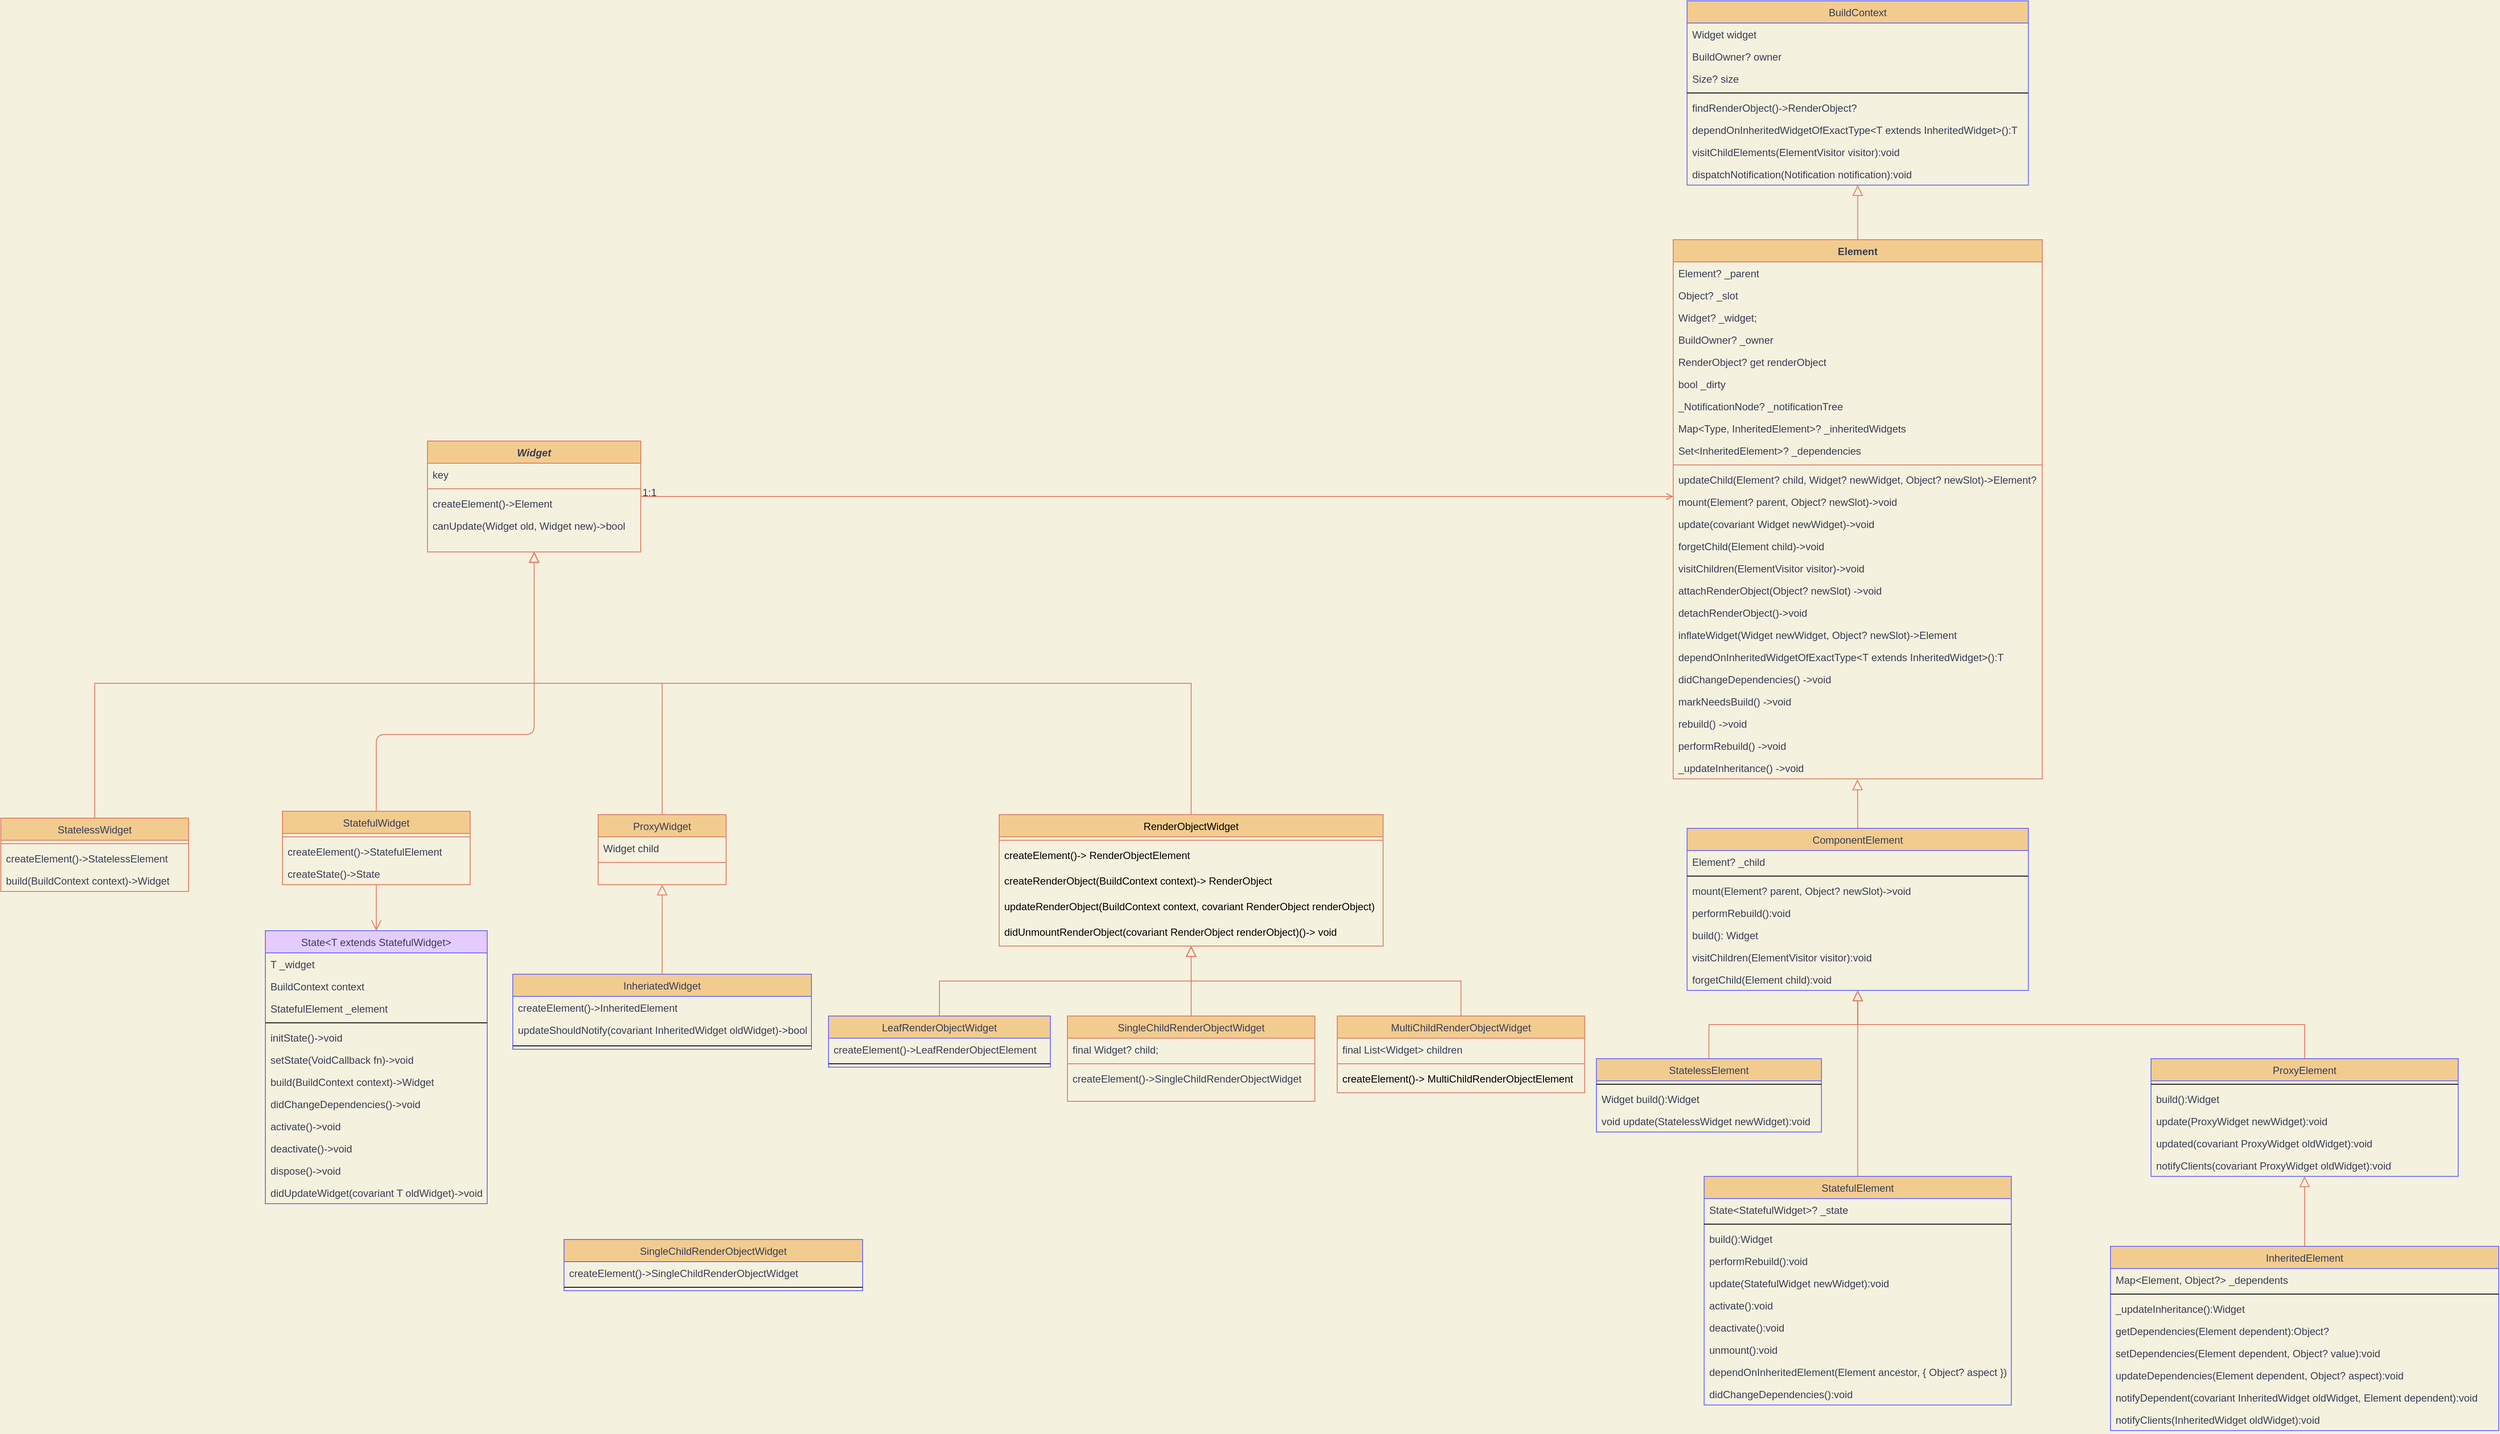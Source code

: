 <mxfile version="18.0.6" type="github">
  <diagram id="C5RBs43oDa-KdzZeNtuy" name="Page-1">
    <mxGraphModel dx="1907" dy="890" grid="1" gridSize="10" guides="1" tooltips="1" connect="1" arrows="1" fold="1" page="1" pageScale="1" pageWidth="1200" pageHeight="1600" background="#F4F1DE" math="0" shadow="0">
      <root>
        <mxCell id="WIyWlLk6GJQsqaUBKTNV-0" />
        <mxCell id="WIyWlLk6GJQsqaUBKTNV-1" parent="WIyWlLk6GJQsqaUBKTNV-0" />
        <mxCell id="zkfFHV4jXpPFQw0GAbJ--0" value="Widget" style="swimlane;fontStyle=3;align=center;verticalAlign=top;childLayout=stackLayout;horizontal=1;startSize=26;horizontalStack=0;resizeParent=1;resizeLast=0;collapsible=1;marginBottom=0;rounded=0;shadow=0;strokeWidth=1;fillColor=#F2CC8F;strokeColor=#E07A5F;fontColor=#393C56;" parent="WIyWlLk6GJQsqaUBKTNV-1" vertex="1">
          <mxGeometry x="570" y="626" width="250" height="130" as="geometry">
            <mxRectangle x="230" y="140" width="160" height="26" as="alternateBounds" />
          </mxGeometry>
        </mxCell>
        <mxCell id="zkfFHV4jXpPFQw0GAbJ--1" value="key&#xa;" style="text;align=left;verticalAlign=top;spacingLeft=4;spacingRight=4;overflow=hidden;rotatable=0;points=[[0,0.5],[1,0.5]];portConstraint=eastwest;fontColor=#393C56;" parent="zkfFHV4jXpPFQw0GAbJ--0" vertex="1">
          <mxGeometry y="26" width="250" height="26" as="geometry" />
        </mxCell>
        <mxCell id="zkfFHV4jXpPFQw0GAbJ--4" value="" style="line;html=1;strokeWidth=1;align=left;verticalAlign=middle;spacingTop=-1;spacingLeft=3;spacingRight=3;rotatable=0;labelPosition=right;points=[];portConstraint=eastwest;labelBackgroundColor=#F4F1DE;fillColor=#F2CC8F;strokeColor=#E07A5F;fontColor=#393C56;" parent="zkfFHV4jXpPFQw0GAbJ--0" vertex="1">
          <mxGeometry y="52" width="250" height="8" as="geometry" />
        </mxCell>
        <mxCell id="zkfFHV4jXpPFQw0GAbJ--5" value="createElement()-&gt;Element" style="text;align=left;verticalAlign=top;spacingLeft=4;spacingRight=4;overflow=hidden;rotatable=0;points=[[0,0.5],[1,0.5]];portConstraint=eastwest;fontColor=#393C56;" parent="zkfFHV4jXpPFQw0GAbJ--0" vertex="1">
          <mxGeometry y="60" width="250" height="26" as="geometry" />
        </mxCell>
        <mxCell id="2vArC36y4nQCJZDkTXhN-7" value="canUpdate(Widget old, Widget new)-&gt;bool" style="text;align=left;verticalAlign=top;spacingLeft=4;spacingRight=4;overflow=hidden;rotatable=0;points=[[0,0.5],[1,0.5]];portConstraint=eastwest;fontColor=#393C56;" parent="zkfFHV4jXpPFQw0GAbJ--0" vertex="1">
          <mxGeometry y="86" width="250" height="26" as="geometry" />
        </mxCell>
        <mxCell id="zkfFHV4jXpPFQw0GAbJ--6" value="ProxyWidget" style="swimlane;fontStyle=0;align=center;verticalAlign=top;childLayout=stackLayout;horizontal=1;startSize=26;horizontalStack=0;resizeParent=1;resizeLast=0;collapsible=1;marginBottom=0;rounded=0;shadow=0;strokeWidth=1;fillColor=#F2CC8F;strokeColor=#E07A5F;fontColor=#393C56;" parent="WIyWlLk6GJQsqaUBKTNV-1" vertex="1">
          <mxGeometry x="770" y="1064" width="150" height="82" as="geometry">
            <mxRectangle x="130" y="380" width="160" height="26" as="alternateBounds" />
          </mxGeometry>
        </mxCell>
        <mxCell id="zkfFHV4jXpPFQw0GAbJ--7" value="Widget child" style="text;align=left;verticalAlign=top;spacingLeft=4;spacingRight=4;overflow=hidden;rotatable=0;points=[[0,0.5],[1,0.5]];portConstraint=eastwest;fontColor=#393C56;" parent="zkfFHV4jXpPFQw0GAbJ--6" vertex="1">
          <mxGeometry y="26" width="150" height="26" as="geometry" />
        </mxCell>
        <mxCell id="zkfFHV4jXpPFQw0GAbJ--9" value="" style="line;html=1;strokeWidth=1;align=left;verticalAlign=middle;spacingTop=-1;spacingLeft=3;spacingRight=3;rotatable=0;labelPosition=right;points=[];portConstraint=eastwest;labelBackgroundColor=#F4F1DE;fillColor=#F2CC8F;strokeColor=#E07A5F;fontColor=#393C56;" parent="zkfFHV4jXpPFQw0GAbJ--6" vertex="1">
          <mxGeometry y="52" width="150" height="8" as="geometry" />
        </mxCell>
        <mxCell id="zkfFHV4jXpPFQw0GAbJ--12" value="" style="endArrow=block;endSize=10;endFill=0;shadow=0;strokeWidth=1;rounded=0;edgeStyle=elbowEdgeStyle;elbow=vertical;labelBackgroundColor=#F4F1DE;strokeColor=#E07A5F;fontColor=#393C56;entryX=0.5;entryY=1;entryDx=0;entryDy=0;exitX=0.5;exitY=0;exitDx=0;exitDy=0;" parent="WIyWlLk6GJQsqaUBKTNV-1" source="zkfFHV4jXpPFQw0GAbJ--6" target="zkfFHV4jXpPFQw0GAbJ--0" edge="1">
          <mxGeometry width="160" relative="1" as="geometry">
            <mxPoint x="640" y="713" as="sourcePoint" />
            <mxPoint x="720" y="770" as="targetPoint" />
            <Array as="points">
              <mxPoint x="850" y="910" />
              <mxPoint x="890" y="870" />
              <mxPoint x="890" y="860" />
              <mxPoint x="830" y="850" />
              <mxPoint x="920" y="840" />
              <mxPoint x="830" y="810" />
              <mxPoint x="730" y="790" />
            </Array>
          </mxGeometry>
        </mxCell>
        <mxCell id="zkfFHV4jXpPFQw0GAbJ--13" value="StatelessWidget" style="swimlane;fontStyle=0;align=center;verticalAlign=top;childLayout=stackLayout;horizontal=1;startSize=26;horizontalStack=0;resizeParent=1;resizeLast=0;collapsible=1;marginBottom=0;rounded=0;shadow=0;strokeWidth=1;fillColor=#F2CC8F;strokeColor=#E07A5F;fontColor=#393C56;" parent="WIyWlLk6GJQsqaUBKTNV-1" vertex="1">
          <mxGeometry x="70" y="1068" width="220" height="86" as="geometry">
            <mxRectangle x="340" y="380" width="170" height="26" as="alternateBounds" />
          </mxGeometry>
        </mxCell>
        <mxCell id="zkfFHV4jXpPFQw0GAbJ--15" value="" style="line;html=1;strokeWidth=1;align=left;verticalAlign=middle;spacingTop=-1;spacingLeft=3;spacingRight=3;rotatable=0;labelPosition=right;points=[];portConstraint=eastwest;labelBackgroundColor=#F4F1DE;fillColor=#F2CC8F;strokeColor=#E07A5F;fontColor=#393C56;" parent="zkfFHV4jXpPFQw0GAbJ--13" vertex="1">
          <mxGeometry y="26" width="220" height="8" as="geometry" />
        </mxCell>
        <mxCell id="zkfFHV4jXpPFQw0GAbJ--14" value="createElement()-&gt;StatelessElement" style="text;align=left;verticalAlign=top;spacingLeft=4;spacingRight=4;overflow=hidden;rotatable=0;points=[[0,0.5],[1,0.5]];portConstraint=eastwest;fontColor=#393C56;" parent="zkfFHV4jXpPFQw0GAbJ--13" vertex="1">
          <mxGeometry y="34" width="220" height="26" as="geometry" />
        </mxCell>
        <mxCell id="2vArC36y4nQCJZDkTXhN-8" value="build(BuildContext context)-&gt;Widget" style="text;align=left;verticalAlign=top;spacingLeft=4;spacingRight=4;overflow=hidden;rotatable=0;points=[[0,0.5],[1,0.5]];portConstraint=eastwest;fontColor=#393C56;" parent="zkfFHV4jXpPFQw0GAbJ--13" vertex="1">
          <mxGeometry y="60" width="220" height="26" as="geometry" />
        </mxCell>
        <mxCell id="zkfFHV4jXpPFQw0GAbJ--16" value="" style="endArrow=block;endSize=10;endFill=0;shadow=0;strokeWidth=1;rounded=0;edgeStyle=elbowEdgeStyle;elbow=vertical;labelBackgroundColor=#F4F1DE;strokeColor=#E07A5F;fontColor=#393C56;" parent="WIyWlLk6GJQsqaUBKTNV-1" source="zkfFHV4jXpPFQw0GAbJ--13" target="zkfFHV4jXpPFQw0GAbJ--0" edge="1">
          <mxGeometry width="160" relative="1" as="geometry">
            <mxPoint x="650" y="883" as="sourcePoint" />
            <mxPoint x="750" y="781" as="targetPoint" />
            <Array as="points">
              <mxPoint x="560" y="910" />
              <mxPoint x="530" y="870" />
            </Array>
          </mxGeometry>
        </mxCell>
        <mxCell id="2vArC36y4nQCJZDkTXhN-50" value="" style="edgeStyle=elbowEdgeStyle;rounded=1;sketch=0;orthogonalLoop=1;jettySize=auto;elbow=vertical;html=1;fontColor=#393C56;endArrow=block;endFill=0;endSize=10;strokeColor=#E07A5F;fillColor=#F2CC8F;" parent="WIyWlLk6GJQsqaUBKTNV-1" source="zkfFHV4jXpPFQw0GAbJ--17" target="2vArC36y4nQCJZDkTXhN-49" edge="1">
          <mxGeometry relative="1" as="geometry" />
        </mxCell>
        <mxCell id="zkfFHV4jXpPFQw0GAbJ--17" value="Element" style="swimlane;fontStyle=1;align=center;verticalAlign=top;childLayout=stackLayout;horizontal=1;startSize=26;horizontalStack=0;resizeParent=1;resizeLast=0;collapsible=1;marginBottom=0;rounded=0;shadow=0;strokeWidth=1;fillColor=#F2CC8F;strokeColor=#E07A5F;fontColor=#393C56;" parent="WIyWlLk6GJQsqaUBKTNV-1" vertex="1">
          <mxGeometry x="2030" y="390" width="432.5" height="632" as="geometry">
            <mxRectangle x="550" y="140" width="160" height="26" as="alternateBounds" />
          </mxGeometry>
        </mxCell>
        <mxCell id="zkfFHV4jXpPFQw0GAbJ--18" value="Element? _parent" style="text;align=left;verticalAlign=top;spacingLeft=4;spacingRight=4;overflow=hidden;rotatable=0;points=[[0,0.5],[1,0.5]];portConstraint=eastwest;fontColor=#393C56;" parent="zkfFHV4jXpPFQw0GAbJ--17" vertex="1">
          <mxGeometry y="26" width="432.5" height="26" as="geometry" />
        </mxCell>
        <mxCell id="zkfFHV4jXpPFQw0GAbJ--19" value="Object? _slot" style="text;align=left;verticalAlign=top;spacingLeft=4;spacingRight=4;overflow=hidden;rotatable=0;points=[[0,0.5],[1,0.5]];portConstraint=eastwest;rounded=0;shadow=0;html=0;fontColor=#393C56;" parent="zkfFHV4jXpPFQw0GAbJ--17" vertex="1">
          <mxGeometry y="52" width="432.5" height="26" as="geometry" />
        </mxCell>
        <mxCell id="zkfFHV4jXpPFQw0GAbJ--20" value="Widget? _widget;" style="text;align=left;verticalAlign=top;spacingLeft=4;spacingRight=4;overflow=hidden;rotatable=0;points=[[0,0.5],[1,0.5]];portConstraint=eastwest;rounded=0;shadow=0;html=0;fontColor=#393C56;" parent="zkfFHV4jXpPFQw0GAbJ--17" vertex="1">
          <mxGeometry y="78" width="432.5" height="26" as="geometry" />
        </mxCell>
        <mxCell id="zkfFHV4jXpPFQw0GAbJ--21" value="BuildOwner? _owner" style="text;align=left;verticalAlign=top;spacingLeft=4;spacingRight=4;overflow=hidden;rotatable=0;points=[[0,0.5],[1,0.5]];portConstraint=eastwest;rounded=0;shadow=0;html=0;fontColor=#393C56;" parent="zkfFHV4jXpPFQw0GAbJ--17" vertex="1">
          <mxGeometry y="104" width="432.5" height="26" as="geometry" />
        </mxCell>
        <mxCell id="zkfFHV4jXpPFQw0GAbJ--22" value="RenderObject? get renderObject" style="text;align=left;verticalAlign=top;spacingLeft=4;spacingRight=4;overflow=hidden;rotatable=0;points=[[0,0.5],[1,0.5]];portConstraint=eastwest;rounded=0;shadow=0;html=0;fontColor=#393C56;" parent="zkfFHV4jXpPFQw0GAbJ--17" vertex="1">
          <mxGeometry y="130" width="432.5" height="26" as="geometry" />
        </mxCell>
        <mxCell id="2vArC36y4nQCJZDkTXhN-58" value="bool _dirty" style="text;align=left;verticalAlign=top;spacingLeft=4;spacingRight=4;overflow=hidden;rotatable=0;points=[[0,0.5],[1,0.5]];portConstraint=eastwest;rounded=0;shadow=0;html=0;fontColor=#393C56;" parent="zkfFHV4jXpPFQw0GAbJ--17" vertex="1">
          <mxGeometry y="156" width="432.5" height="26" as="geometry" />
        </mxCell>
        <mxCell id="sfoAU9Fnq7GBG0tJPyEW-92" value="_NotificationNode? _notificationTree" style="text;align=left;verticalAlign=top;spacingLeft=4;spacingRight=4;overflow=hidden;rotatable=0;points=[[0,0.5],[1,0.5]];portConstraint=eastwest;rounded=0;shadow=0;html=0;fontColor=#393C56;" vertex="1" parent="zkfFHV4jXpPFQw0GAbJ--17">
          <mxGeometry y="182" width="432.5" height="26" as="geometry" />
        </mxCell>
        <mxCell id="sfoAU9Fnq7GBG0tJPyEW-93" value="Map&lt;Type, InheritedElement&gt;? _inheritedWidgets" style="text;align=left;verticalAlign=top;spacingLeft=4;spacingRight=4;overflow=hidden;rotatable=0;points=[[0,0.5],[1,0.5]];portConstraint=eastwest;rounded=0;shadow=0;html=0;fontColor=#393C56;" vertex="1" parent="zkfFHV4jXpPFQw0GAbJ--17">
          <mxGeometry y="208" width="432.5" height="26" as="geometry" />
        </mxCell>
        <mxCell id="sfoAU9Fnq7GBG0tJPyEW-94" value="Set&lt;InheritedElement&gt;? _dependencies" style="text;align=left;verticalAlign=top;spacingLeft=4;spacingRight=4;overflow=hidden;rotatable=0;points=[[0,0.5],[1,0.5]];portConstraint=eastwest;rounded=0;shadow=0;html=0;fontColor=#393C56;" vertex="1" parent="zkfFHV4jXpPFQw0GAbJ--17">
          <mxGeometry y="234" width="432.5" height="26" as="geometry" />
        </mxCell>
        <mxCell id="zkfFHV4jXpPFQw0GAbJ--23" value="" style="line;html=1;strokeWidth=1;align=left;verticalAlign=middle;spacingTop=-1;spacingLeft=3;spacingRight=3;rotatable=0;labelPosition=right;points=[];portConstraint=eastwest;labelBackgroundColor=#F4F1DE;fillColor=#F2CC8F;strokeColor=#E07A5F;fontColor=#393C56;" parent="zkfFHV4jXpPFQw0GAbJ--17" vertex="1">
          <mxGeometry y="260" width="432.5" height="8" as="geometry" />
        </mxCell>
        <mxCell id="zkfFHV4jXpPFQw0GAbJ--24" value="updateChild(Element? child, Widget? newWidget, Object? newSlot)-&gt;Element?" style="text;align=left;verticalAlign=top;spacingLeft=4;spacingRight=4;overflow=hidden;rotatable=0;points=[[0,0.5],[1,0.5]];portConstraint=eastwest;fontColor=#393C56;" parent="zkfFHV4jXpPFQw0GAbJ--17" vertex="1">
          <mxGeometry y="268" width="432.5" height="26" as="geometry" />
        </mxCell>
        <mxCell id="zkfFHV4jXpPFQw0GAbJ--25" value="mount(Element? parent, Object? newSlot)-&gt;void" style="text;align=left;verticalAlign=top;spacingLeft=4;spacingRight=4;overflow=hidden;rotatable=0;points=[[0,0.5],[1,0.5]];portConstraint=eastwest;fontColor=#393C56;" parent="zkfFHV4jXpPFQw0GAbJ--17" vertex="1">
          <mxGeometry y="294" width="432.5" height="26" as="geometry" />
        </mxCell>
        <mxCell id="2vArC36y4nQCJZDkTXhN-52" value="update(covariant Widget newWidget)-&gt;void" style="text;align=left;verticalAlign=top;spacingLeft=4;spacingRight=4;overflow=hidden;rotatable=0;points=[[0,0.5],[1,0.5]];portConstraint=eastwest;fontColor=#393C56;" parent="zkfFHV4jXpPFQw0GAbJ--17" vertex="1">
          <mxGeometry y="320" width="432.5" height="26" as="geometry" />
        </mxCell>
        <mxCell id="sfoAU9Fnq7GBG0tJPyEW-46" value="forgetChild(Element child)-&gt;void" style="text;strokeColor=none;fillColor=none;align=left;verticalAlign=top;spacingLeft=4;spacingRight=4;overflow=hidden;rotatable=0;points=[[0,0.5],[1,0.5]];portConstraint=eastwest;rounded=0;sketch=0;fontColor=#393C56;" vertex="1" parent="zkfFHV4jXpPFQw0GAbJ--17">
          <mxGeometry y="346" width="432.5" height="26" as="geometry" />
        </mxCell>
        <mxCell id="2vArC36y4nQCJZDkTXhN-53" value="visitChildren(ElementVisitor visitor)-&gt;void" style="text;align=left;verticalAlign=top;spacingLeft=4;spacingRight=4;overflow=hidden;rotatable=0;points=[[0,0.5],[1,0.5]];portConstraint=eastwest;fontColor=#393C56;" parent="zkfFHV4jXpPFQw0GAbJ--17" vertex="1">
          <mxGeometry y="372" width="432.5" height="26" as="geometry" />
        </mxCell>
        <mxCell id="2vArC36y4nQCJZDkTXhN-54" value="attachRenderObject(Object? newSlot) -&gt;void" style="text;align=left;verticalAlign=top;spacingLeft=4;spacingRight=4;overflow=hidden;rotatable=0;points=[[0,0.5],[1,0.5]];portConstraint=eastwest;fontColor=#393C56;" parent="zkfFHV4jXpPFQw0GAbJ--17" vertex="1">
          <mxGeometry y="398" width="432.5" height="26" as="geometry" />
        </mxCell>
        <mxCell id="2vArC36y4nQCJZDkTXhN-55" value="detachRenderObject()-&gt;void" style="text;align=left;verticalAlign=top;spacingLeft=4;spacingRight=4;overflow=hidden;rotatable=0;points=[[0,0.5],[1,0.5]];portConstraint=eastwest;fontColor=#393C56;" parent="zkfFHV4jXpPFQw0GAbJ--17" vertex="1">
          <mxGeometry y="424" width="432.5" height="26" as="geometry" />
        </mxCell>
        <mxCell id="2vArC36y4nQCJZDkTXhN-56" value="inflateWidget(Widget newWidget, Object? newSlot)-&gt;Element" style="text;align=left;verticalAlign=top;spacingLeft=4;spacingRight=4;overflow=hidden;rotatable=0;points=[[0,0.5],[1,0.5]];portConstraint=eastwest;fontColor=#393C56;" parent="zkfFHV4jXpPFQw0GAbJ--17" vertex="1">
          <mxGeometry y="450" width="432.5" height="26" as="geometry" />
        </mxCell>
        <mxCell id="2vArC36y4nQCJZDkTXhN-57" value="dependOnInheritedWidgetOfExactType&lt;T extends InheritedWidget&gt;():T" style="text;strokeColor=none;fillColor=none;align=left;verticalAlign=top;spacingLeft=4;spacingRight=4;overflow=hidden;rotatable=0;points=[[0,0.5],[1,0.5]];portConstraint=eastwest;rounded=0;sketch=0;fontColor=#393C56;" parent="zkfFHV4jXpPFQw0GAbJ--17" vertex="1">
          <mxGeometry y="476" width="432.5" height="26" as="geometry" />
        </mxCell>
        <mxCell id="2vArC36y4nQCJZDkTXhN-59" value="didChangeDependencies() -&gt;void" style="text;strokeColor=none;fillColor=none;align=left;verticalAlign=top;spacingLeft=4;spacingRight=4;overflow=hidden;rotatable=0;points=[[0,0.5],[1,0.5]];portConstraint=eastwest;rounded=0;sketch=0;fontColor=#393C56;" parent="zkfFHV4jXpPFQw0GAbJ--17" vertex="1">
          <mxGeometry y="502" width="432.5" height="26" as="geometry" />
        </mxCell>
        <mxCell id="sfoAU9Fnq7GBG0tJPyEW-0" value="markNeedsBuild() -&gt;void" style="text;strokeColor=none;fillColor=none;align=left;verticalAlign=top;spacingLeft=4;spacingRight=4;overflow=hidden;rotatable=0;points=[[0,0.5],[1,0.5]];portConstraint=eastwest;rounded=0;sketch=0;fontColor=#393C56;" vertex="1" parent="zkfFHV4jXpPFQw0GAbJ--17">
          <mxGeometry y="528" width="432.5" height="26" as="geometry" />
        </mxCell>
        <mxCell id="sfoAU9Fnq7GBG0tJPyEW-1" value="rebuild() -&gt;void" style="text;strokeColor=none;fillColor=none;align=left;verticalAlign=top;spacingLeft=4;spacingRight=4;overflow=hidden;rotatable=0;points=[[0,0.5],[1,0.5]];portConstraint=eastwest;rounded=0;sketch=0;fontColor=#393C56;" vertex="1" parent="zkfFHV4jXpPFQw0GAbJ--17">
          <mxGeometry y="554" width="432.5" height="26" as="geometry" />
        </mxCell>
        <mxCell id="sfoAU9Fnq7GBG0tJPyEW-2" value="performRebuild() -&gt;void" style="text;strokeColor=none;fillColor=none;align=left;verticalAlign=top;spacingLeft=4;spacingRight=4;overflow=hidden;rotatable=0;points=[[0,0.5],[1,0.5]];portConstraint=eastwest;rounded=0;sketch=0;fontColor=#393C56;" vertex="1" parent="zkfFHV4jXpPFQw0GAbJ--17">
          <mxGeometry y="580" width="432.5" height="26" as="geometry" />
        </mxCell>
        <mxCell id="sfoAU9Fnq7GBG0tJPyEW-95" value="_updateInheritance() -&gt;void" style="text;strokeColor=none;fillColor=none;align=left;verticalAlign=top;spacingLeft=4;spacingRight=4;overflow=hidden;rotatable=0;points=[[0,0.5],[1,0.5]];portConstraint=eastwest;rounded=0;sketch=0;fontColor=#393C56;" vertex="1" parent="zkfFHV4jXpPFQw0GAbJ--17">
          <mxGeometry y="606" width="432.5" height="26" as="geometry" />
        </mxCell>
        <mxCell id="zkfFHV4jXpPFQw0GAbJ--26" value="" style="endArrow=open;shadow=0;strokeWidth=1;rounded=0;endFill=1;edgeStyle=elbowEdgeStyle;elbow=vertical;labelBackgroundColor=#F4F1DE;strokeColor=#E07A5F;fontColor=#393C56;" parent="WIyWlLk6GJQsqaUBKTNV-1" source="zkfFHV4jXpPFQw0GAbJ--0" target="zkfFHV4jXpPFQw0GAbJ--17" edge="1">
          <mxGeometry x="0.5" y="41" relative="1" as="geometry">
            <mxPoint x="820" y="702" as="sourcePoint" />
            <mxPoint x="980" y="702" as="targetPoint" />
            <mxPoint x="-40" y="32" as="offset" />
          </mxGeometry>
        </mxCell>
        <mxCell id="zkfFHV4jXpPFQw0GAbJ--27" value="1:1" style="resizable=0;align=left;verticalAlign=bottom;labelBackgroundColor=none;fontSize=12;fillColor=#F2CC8F;strokeColor=#E07A5F;fontColor=#393C56;" parent="zkfFHV4jXpPFQw0GAbJ--26" connectable="0" vertex="1">
          <mxGeometry x="-1" relative="1" as="geometry">
            <mxPoint y="4" as="offset" />
          </mxGeometry>
        </mxCell>
        <mxCell id="2vArC36y4nQCJZDkTXhN-17" value="" style="edgeStyle=elbowEdgeStyle;rounded=1;sketch=0;orthogonalLoop=1;jettySize=auto;html=1;fontColor=#393C56;strokeColor=#E07A5F;fillColor=#F2CC8F;entryX=0.5;entryY=1;entryDx=0;entryDy=0;endArrow=block;endFill=0;endSize=10;exitX=0.5;exitY=0;exitDx=0;exitDy=0;elbow=vertical;" parent="WIyWlLk6GJQsqaUBKTNV-1" source="2vArC36y4nQCJZDkTXhN-9" target="zkfFHV4jXpPFQw0GAbJ--0" edge="1">
          <mxGeometry relative="1" as="geometry">
            <mxPoint x="630" y="977" as="targetPoint" />
            <Array as="points">
              <mxPoint x="695" y="970" />
              <mxPoint x="640" y="860" />
            </Array>
          </mxGeometry>
        </mxCell>
        <mxCell id="sfoAU9Fnq7GBG0tJPyEW-23" value="" style="edgeStyle=elbowEdgeStyle;rounded=0;orthogonalLoop=1;jettySize=auto;elbow=vertical;html=1;endArrow=open;endFill=0;endSize=10;strokeColor=#E07A5F;strokeWidth=1;entryX=0.5;entryY=0;entryDx=0;entryDy=0;" edge="1" parent="WIyWlLk6GJQsqaUBKTNV-1" source="2vArC36y4nQCJZDkTXhN-9" target="2vArC36y4nQCJZDkTXhN-19">
          <mxGeometry relative="1" as="geometry">
            <mxPoint x="460" y="1560" as="targetPoint" />
          </mxGeometry>
        </mxCell>
        <mxCell id="2vArC36y4nQCJZDkTXhN-9" value="StatefulWidget" style="swimlane;fontStyle=0;align=center;verticalAlign=top;childLayout=stackLayout;horizontal=1;startSize=26;horizontalStack=0;resizeParent=1;resizeLast=0;collapsible=1;marginBottom=0;rounded=0;shadow=0;strokeWidth=1;fillColor=#F2CC8F;strokeColor=#E07A5F;fontColor=#393C56;" parent="WIyWlLk6GJQsqaUBKTNV-1" vertex="1">
          <mxGeometry x="400" y="1060" width="220" height="86" as="geometry">
            <mxRectangle x="340" y="380" width="170" height="26" as="alternateBounds" />
          </mxGeometry>
        </mxCell>
        <mxCell id="2vArC36y4nQCJZDkTXhN-10" value="" style="line;html=1;strokeWidth=1;align=left;verticalAlign=middle;spacingTop=-1;spacingLeft=3;spacingRight=3;rotatable=0;labelPosition=right;points=[];portConstraint=eastwest;labelBackgroundColor=#F4F1DE;fillColor=#F2CC8F;strokeColor=#E07A5F;fontColor=#393C56;" parent="2vArC36y4nQCJZDkTXhN-9" vertex="1">
          <mxGeometry y="26" width="220" height="8" as="geometry" />
        </mxCell>
        <mxCell id="2vArC36y4nQCJZDkTXhN-11" value="createElement()-&gt;StatefulElement" style="text;align=left;verticalAlign=top;spacingLeft=4;spacingRight=4;overflow=hidden;rotatable=0;points=[[0,0.5],[1,0.5]];portConstraint=eastwest;fontColor=#393C56;" parent="2vArC36y4nQCJZDkTXhN-9" vertex="1">
          <mxGeometry y="34" width="220" height="26" as="geometry" />
        </mxCell>
        <mxCell id="2vArC36y4nQCJZDkTXhN-12" value="createState()-&gt;State" style="text;align=left;verticalAlign=top;spacingLeft=4;spacingRight=4;overflow=hidden;rotatable=0;points=[[0,0.5],[1,0.5]];portConstraint=eastwest;fontColor=#393C56;" parent="2vArC36y4nQCJZDkTXhN-9" vertex="1">
          <mxGeometry y="60" width="220" height="26" as="geometry" />
        </mxCell>
        <mxCell id="2vArC36y4nQCJZDkTXhN-18" style="edgeStyle=elbowEdgeStyle;rounded=1;sketch=0;orthogonalLoop=1;jettySize=auto;elbow=vertical;html=1;exitX=0.5;exitY=0;exitDx=0;exitDy=0;fontColor=#393C56;endArrow=block;endFill=0;endSize=10;strokeColor=#E07A5F;fillColor=#F2CC8F;" parent="WIyWlLk6GJQsqaUBKTNV-1" source="2vArC36y4nQCJZDkTXhN-9" target="2vArC36y4nQCJZDkTXhN-9" edge="1">
          <mxGeometry relative="1" as="geometry" />
        </mxCell>
        <mxCell id="2vArC36y4nQCJZDkTXhN-19" value="State&lt;T extends StatefulWidget&gt;" style="swimlane;fontStyle=0;align=center;verticalAlign=top;childLayout=stackLayout;horizontal=1;startSize=26;horizontalStack=0;resizeParent=1;resizeParentMax=0;resizeLast=0;collapsible=1;marginBottom=0;rounded=0;sketch=0;fontColor=#393C56;strokeColor=#6666FF;fillColor=#E5CCFF;" parent="WIyWlLk6GJQsqaUBKTNV-1" vertex="1">
          <mxGeometry x="380" y="1200" width="260" height="320" as="geometry" />
        </mxCell>
        <mxCell id="2vArC36y4nQCJZDkTXhN-20" value="T _widget&#xa;" style="text;strokeColor=none;fillColor=none;align=left;verticalAlign=top;spacingLeft=4;spacingRight=4;overflow=hidden;rotatable=0;points=[[0,0.5],[1,0.5]];portConstraint=eastwest;rounded=0;sketch=0;fontColor=#393C56;" parent="2vArC36y4nQCJZDkTXhN-19" vertex="1">
          <mxGeometry y="26" width="260" height="26" as="geometry" />
        </mxCell>
        <mxCell id="2vArC36y4nQCJZDkTXhN-23" value="BuildContext context" style="text;strokeColor=none;fillColor=none;align=left;verticalAlign=top;spacingLeft=4;spacingRight=4;overflow=hidden;rotatable=0;points=[[0,0.5],[1,0.5]];portConstraint=eastwest;rounded=0;sketch=0;fontColor=#393C56;" parent="2vArC36y4nQCJZDkTXhN-19" vertex="1">
          <mxGeometry y="52" width="260" height="26" as="geometry" />
        </mxCell>
        <mxCell id="2vArC36y4nQCJZDkTXhN-24" value="StatefulElement _element" style="text;strokeColor=none;fillColor=none;align=left;verticalAlign=top;spacingLeft=4;spacingRight=4;overflow=hidden;rotatable=0;points=[[0,0.5],[1,0.5]];portConstraint=eastwest;rounded=0;sketch=0;fontColor=#393C56;" parent="2vArC36y4nQCJZDkTXhN-19" vertex="1">
          <mxGeometry y="78" width="260" height="26" as="geometry" />
        </mxCell>
        <mxCell id="2vArC36y4nQCJZDkTXhN-21" value="" style="line;strokeWidth=1;fillColor=none;align=left;verticalAlign=middle;spacingTop=-1;spacingLeft=3;spacingRight=3;rotatable=0;labelPosition=right;points=[];portConstraint=eastwest;rounded=0;sketch=0;fontColor=#393C56;" parent="2vArC36y4nQCJZDkTXhN-19" vertex="1">
          <mxGeometry y="104" width="260" height="8" as="geometry" />
        </mxCell>
        <mxCell id="2vArC36y4nQCJZDkTXhN-25" value="initState()-&gt;void" style="text;strokeColor=none;fillColor=none;align=left;verticalAlign=top;spacingLeft=4;spacingRight=4;overflow=hidden;rotatable=0;points=[[0,0.5],[1,0.5]];portConstraint=eastwest;rounded=0;sketch=0;fontColor=#393C56;" parent="2vArC36y4nQCJZDkTXhN-19" vertex="1">
          <mxGeometry y="112" width="260" height="26" as="geometry" />
        </mxCell>
        <mxCell id="2vArC36y4nQCJZDkTXhN-26" value="setState(VoidCallback fn)-&gt;void" style="text;strokeColor=none;fillColor=none;align=left;verticalAlign=top;spacingLeft=4;spacingRight=4;overflow=hidden;rotatable=0;points=[[0,0.5],[1,0.5]];portConstraint=eastwest;rounded=0;sketch=0;fontColor=#393C56;" parent="2vArC36y4nQCJZDkTXhN-19" vertex="1">
          <mxGeometry y="138" width="260" height="26" as="geometry" />
        </mxCell>
        <mxCell id="2vArC36y4nQCJZDkTXhN-27" value="build(BuildContext context)-&gt;Widget" style="text;strokeColor=none;fillColor=none;align=left;verticalAlign=top;spacingLeft=4;spacingRight=4;overflow=hidden;rotatable=0;points=[[0,0.5],[1,0.5]];portConstraint=eastwest;rounded=0;sketch=0;fontColor=#393C56;" parent="2vArC36y4nQCJZDkTXhN-19" vertex="1">
          <mxGeometry y="164" width="260" height="26" as="geometry" />
        </mxCell>
        <mxCell id="2vArC36y4nQCJZDkTXhN-30" value="didChangeDependencies()-&gt;void" style="text;strokeColor=none;fillColor=none;align=left;verticalAlign=top;spacingLeft=4;spacingRight=4;overflow=hidden;rotatable=0;points=[[0,0.5],[1,0.5]];portConstraint=eastwest;rounded=0;sketch=0;fontColor=#393C56;" parent="2vArC36y4nQCJZDkTXhN-19" vertex="1">
          <mxGeometry y="190" width="260" height="26" as="geometry" />
        </mxCell>
        <mxCell id="2vArC36y4nQCJZDkTXhN-31" value="activate()-&gt;void" style="text;strokeColor=none;fillColor=none;align=left;verticalAlign=top;spacingLeft=4;spacingRight=4;overflow=hidden;rotatable=0;points=[[0,0.5],[1,0.5]];portConstraint=eastwest;rounded=0;sketch=0;fontColor=#393C56;" parent="2vArC36y4nQCJZDkTXhN-19" vertex="1">
          <mxGeometry y="216" width="260" height="26" as="geometry" />
        </mxCell>
        <mxCell id="2vArC36y4nQCJZDkTXhN-32" value="deactivate()-&gt;void" style="text;strokeColor=none;fillColor=none;align=left;verticalAlign=top;spacingLeft=4;spacingRight=4;overflow=hidden;rotatable=0;points=[[0,0.5],[1,0.5]];portConstraint=eastwest;rounded=0;sketch=0;fontColor=#393C56;" parent="2vArC36y4nQCJZDkTXhN-19" vertex="1">
          <mxGeometry y="242" width="260" height="26" as="geometry" />
        </mxCell>
        <mxCell id="2vArC36y4nQCJZDkTXhN-33" value="dispose()-&gt;void" style="text;strokeColor=none;fillColor=none;align=left;verticalAlign=top;spacingLeft=4;spacingRight=4;overflow=hidden;rotatable=0;points=[[0,0.5],[1,0.5]];portConstraint=eastwest;rounded=0;sketch=0;fontColor=#393C56;" parent="2vArC36y4nQCJZDkTXhN-19" vertex="1">
          <mxGeometry y="268" width="260" height="26" as="geometry" />
        </mxCell>
        <mxCell id="2vArC36y4nQCJZDkTXhN-22" value="didUpdateWidget(covariant T oldWidget)-&gt;void" style="text;strokeColor=none;fillColor=none;align=left;verticalAlign=top;spacingLeft=4;spacingRight=4;overflow=hidden;rotatable=0;points=[[0,0.5],[1,0.5]];portConstraint=eastwest;rounded=0;sketch=0;fontColor=#393C56;" parent="2vArC36y4nQCJZDkTXhN-19" vertex="1">
          <mxGeometry y="294" width="260" height="26" as="geometry" />
        </mxCell>
        <mxCell id="2vArC36y4nQCJZDkTXhN-38" value="" style="rounded=1;sketch=0;orthogonalLoop=1;jettySize=auto;html=1;fontColor=#393C56;endArrow=block;endFill=0;endSize=10;strokeColor=#E07A5F;fillColor=#F2CC8F;exitX=0.5;exitY=0;exitDx=0;exitDy=0;entryX=0.5;entryY=1;entryDx=0;entryDy=0;edgeStyle=elbowEdgeStyle;elbow=vertical;" parent="WIyWlLk6GJQsqaUBKTNV-1" source="2vArC36y4nQCJZDkTXhN-34" target="zkfFHV4jXpPFQw0GAbJ--6" edge="1">
          <mxGeometry relative="1" as="geometry">
            <mxPoint x="1160" y="1152" as="targetPoint" />
          </mxGeometry>
        </mxCell>
        <mxCell id="2vArC36y4nQCJZDkTXhN-34" value="InheriatedWidget" style="swimlane;fontStyle=0;align=center;verticalAlign=top;childLayout=stackLayout;horizontal=1;startSize=26;horizontalStack=0;resizeParent=1;resizeParentMax=0;resizeLast=0;collapsible=1;marginBottom=0;rounded=0;sketch=0;fontColor=#393C56;strokeColor=#6666FF;fillColor=#F2CC8F;" parent="WIyWlLk6GJQsqaUBKTNV-1" vertex="1">
          <mxGeometry x="670" y="1251" width="350" height="88" as="geometry" />
        </mxCell>
        <mxCell id="2vArC36y4nQCJZDkTXhN-35" value="createElement()-&gt;InheritedElement" style="text;strokeColor=none;fillColor=none;align=left;verticalAlign=top;spacingLeft=4;spacingRight=4;overflow=hidden;rotatable=0;points=[[0,0.5],[1,0.5]];portConstraint=eastwest;rounded=0;sketch=0;fontColor=#393C56;" parent="2vArC36y4nQCJZDkTXhN-34" vertex="1">
          <mxGeometry y="26" width="350" height="26" as="geometry" />
        </mxCell>
        <mxCell id="2vArC36y4nQCJZDkTXhN-37" value="updateShouldNotify(covariant InheritedWidget oldWidget)-&gt;bool" style="text;strokeColor=none;fillColor=none;align=left;verticalAlign=top;spacingLeft=4;spacingRight=4;overflow=hidden;rotatable=0;points=[[0,0.5],[1,0.5]];portConstraint=eastwest;rounded=0;sketch=0;fontColor=#393C56;" parent="2vArC36y4nQCJZDkTXhN-34" vertex="1">
          <mxGeometry y="52" width="350" height="28" as="geometry" />
        </mxCell>
        <mxCell id="2vArC36y4nQCJZDkTXhN-36" value="" style="line;strokeWidth=1;fillColor=none;align=left;verticalAlign=middle;spacingTop=-1;spacingLeft=3;spacingRight=3;rotatable=0;labelPosition=right;points=[];portConstraint=eastwest;rounded=0;sketch=0;fontColor=#393C56;" parent="2vArC36y4nQCJZDkTXhN-34" vertex="1">
          <mxGeometry y="80" width="350" height="8" as="geometry" />
        </mxCell>
        <mxCell id="2vArC36y4nQCJZDkTXhN-41" value="BuildContext" style="swimlane;fontStyle=0;align=center;verticalAlign=top;childLayout=stackLayout;horizontal=1;startSize=26;horizontalStack=0;resizeParent=1;resizeParentMax=0;resizeLast=0;collapsible=1;marginBottom=0;rounded=0;sketch=0;fontColor=#393C56;strokeColor=#6666FF;fillColor=#F2CC8F;" parent="WIyWlLk6GJQsqaUBKTNV-1" vertex="1">
          <mxGeometry x="2046.25" y="110" width="400" height="216" as="geometry" />
        </mxCell>
        <mxCell id="2vArC36y4nQCJZDkTXhN-42" value="Widget widget&#xa;" style="text;strokeColor=none;fillColor=none;align=left;verticalAlign=top;spacingLeft=4;spacingRight=4;overflow=hidden;rotatable=0;points=[[0,0.5],[1,0.5]];portConstraint=eastwest;rounded=0;sketch=0;fontColor=#393C56;" parent="2vArC36y4nQCJZDkTXhN-41" vertex="1">
          <mxGeometry y="26" width="400" height="26" as="geometry" />
        </mxCell>
        <mxCell id="2vArC36y4nQCJZDkTXhN-45" value="BuildOwner? owner" style="text;strokeColor=none;fillColor=none;align=left;verticalAlign=middle;spacingLeft=4;spacingRight=4;overflow=hidden;rotatable=0;points=[[0,0.5],[1,0.5]];portConstraint=eastwest;rounded=0;sketch=0;fontColor=#393C56;" parent="2vArC36y4nQCJZDkTXhN-41" vertex="1">
          <mxGeometry y="52" width="400" height="26" as="geometry" />
        </mxCell>
        <mxCell id="2vArC36y4nQCJZDkTXhN-46" value="Size? size" style="text;strokeColor=none;fillColor=none;align=left;verticalAlign=middle;spacingLeft=4;spacingRight=4;overflow=hidden;rotatable=0;points=[[0,0.5],[1,0.5]];portConstraint=eastwest;rounded=0;sketch=0;fontColor=#393C56;" parent="2vArC36y4nQCJZDkTXhN-41" vertex="1">
          <mxGeometry y="78" width="400" height="26" as="geometry" />
        </mxCell>
        <mxCell id="2vArC36y4nQCJZDkTXhN-43" value="" style="line;strokeWidth=1;fillColor=none;align=left;verticalAlign=middle;spacingTop=-1;spacingLeft=3;spacingRight=3;rotatable=0;labelPosition=right;points=[];portConstraint=eastwest;rounded=0;sketch=0;fontColor=#393C56;" parent="2vArC36y4nQCJZDkTXhN-41" vertex="1">
          <mxGeometry y="104" width="400" height="8" as="geometry" />
        </mxCell>
        <mxCell id="2vArC36y4nQCJZDkTXhN-44" value="findRenderObject()-&gt;RenderObject?" style="text;strokeColor=none;fillColor=none;align=left;verticalAlign=top;spacingLeft=4;spacingRight=4;overflow=hidden;rotatable=0;points=[[0,0.5],[1,0.5]];portConstraint=eastwest;rounded=0;sketch=0;fontColor=#393C56;" parent="2vArC36y4nQCJZDkTXhN-41" vertex="1">
          <mxGeometry y="112" width="400" height="26" as="geometry" />
        </mxCell>
        <mxCell id="2vArC36y4nQCJZDkTXhN-47" value="dependOnInheritedWidgetOfExactType&lt;T extends InheritedWidget&gt;():T" style="text;strokeColor=none;fillColor=none;align=left;verticalAlign=top;spacingLeft=4;spacingRight=4;overflow=hidden;rotatable=0;points=[[0,0.5],[1,0.5]];portConstraint=eastwest;rounded=0;sketch=0;fontColor=#393C56;" parent="2vArC36y4nQCJZDkTXhN-41" vertex="1">
          <mxGeometry y="138" width="400" height="26" as="geometry" />
        </mxCell>
        <mxCell id="2vArC36y4nQCJZDkTXhN-48" value="visitChildElements(ElementVisitor visitor):void" style="text;strokeColor=none;fillColor=none;align=left;verticalAlign=top;spacingLeft=4;spacingRight=4;overflow=hidden;rotatable=0;points=[[0,0.5],[1,0.5]];portConstraint=eastwest;rounded=0;sketch=0;fontColor=#393C56;" parent="2vArC36y4nQCJZDkTXhN-41" vertex="1">
          <mxGeometry y="164" width="400" height="26" as="geometry" />
        </mxCell>
        <mxCell id="2vArC36y4nQCJZDkTXhN-49" value="dispatchNotification(Notification notification):void" style="text;strokeColor=none;fillColor=none;align=left;verticalAlign=top;spacingLeft=4;spacingRight=4;overflow=hidden;rotatable=0;points=[[0,0.5],[1,0.5]];portConstraint=eastwest;rounded=0;sketch=0;fontColor=#393C56;" parent="2vArC36y4nQCJZDkTXhN-41" vertex="1">
          <mxGeometry y="190" width="400" height="26" as="geometry" />
        </mxCell>
        <mxCell id="sfoAU9Fnq7GBG0tJPyEW-8" value="" style="edgeStyle=elbowEdgeStyle;rounded=0;orthogonalLoop=1;jettySize=auto;html=1;strokeColor=#E07A5F;entryX=0.5;entryY=1;entryDx=0;entryDy=0;elbow=vertical;endArrow=block;endFill=0;strokeWidth=1;endSize=10;" edge="1" parent="WIyWlLk6GJQsqaUBKTNV-1" source="sfoAU9Fnq7GBG0tJPyEW-3" target="zkfFHV4jXpPFQw0GAbJ--0">
          <mxGeometry relative="1" as="geometry">
            <mxPoint x="1360" y="975" as="targetPoint" />
            <Array as="points">
              <mxPoint x="930" y="910" />
            </Array>
          </mxGeometry>
        </mxCell>
        <mxCell id="sfoAU9Fnq7GBG0tJPyEW-3" value="RenderObjectWidget" style="swimlane;fontStyle=0;align=center;verticalAlign=top;childLayout=stackLayout;horizontal=1;startSize=26;horizontalStack=0;resizeParent=1;resizeParentMax=0;resizeLast=0;collapsible=1;marginBottom=0;fillColor=#F2CC8F;strokeColor=#E07A5F;" vertex="1" parent="WIyWlLk6GJQsqaUBKTNV-1">
          <mxGeometry x="1240" y="1064" width="450" height="154" as="geometry" />
        </mxCell>
        <mxCell id="sfoAU9Fnq7GBG0tJPyEW-5" value="" style="line;strokeWidth=1;fillColor=none;align=left;verticalAlign=middle;spacingTop=-1;spacingLeft=3;spacingRight=3;rotatable=0;labelPosition=right;points=[];portConstraint=eastwest;strokeColor=#E07A5F;" vertex="1" parent="sfoAU9Fnq7GBG0tJPyEW-3">
          <mxGeometry y="26" width="450" height="8" as="geometry" />
        </mxCell>
        <mxCell id="sfoAU9Fnq7GBG0tJPyEW-6" value="createElement()-&gt; RenderObjectElement" style="text;strokeColor=none;fillColor=none;align=left;verticalAlign=top;spacingLeft=4;spacingRight=4;overflow=hidden;rotatable=0;points=[[0,0.5],[1,0.5]];portConstraint=eastwest;" vertex="1" parent="sfoAU9Fnq7GBG0tJPyEW-3">
          <mxGeometry y="34" width="450" height="30" as="geometry" />
        </mxCell>
        <mxCell id="sfoAU9Fnq7GBG0tJPyEW-15" value="createRenderObject(BuildContext context)-&gt; RenderObject" style="text;strokeColor=none;fillColor=none;align=left;verticalAlign=top;spacingLeft=4;spacingRight=4;overflow=hidden;rotatable=0;points=[[0,0.5],[1,0.5]];portConstraint=eastwest;" vertex="1" parent="sfoAU9Fnq7GBG0tJPyEW-3">
          <mxGeometry y="64" width="450" height="30" as="geometry" />
        </mxCell>
        <mxCell id="sfoAU9Fnq7GBG0tJPyEW-17" value="updateRenderObject(BuildContext context, covariant RenderObject renderObject)" style="text;strokeColor=none;fillColor=none;align=left;verticalAlign=top;spacingLeft=4;spacingRight=4;overflow=hidden;rotatable=0;points=[[0,0.5],[1,0.5]];portConstraint=eastwest;" vertex="1" parent="sfoAU9Fnq7GBG0tJPyEW-3">
          <mxGeometry y="94" width="450" height="30" as="geometry" />
        </mxCell>
        <mxCell id="sfoAU9Fnq7GBG0tJPyEW-19" value="didUnmountRenderObject(covariant RenderObject renderObject)()-&gt; void" style="text;strokeColor=none;fillColor=none;align=left;verticalAlign=top;spacingLeft=4;spacingRight=4;overflow=hidden;rotatable=0;points=[[0,0.5],[1,0.5]];portConstraint=eastwest;" vertex="1" parent="sfoAU9Fnq7GBG0tJPyEW-3">
          <mxGeometry y="124" width="450" height="30" as="geometry" />
        </mxCell>
        <mxCell id="sfoAU9Fnq7GBG0tJPyEW-38" value="" style="edgeStyle=elbowEdgeStyle;rounded=0;orthogonalLoop=1;jettySize=auto;elbow=vertical;html=1;endArrow=block;endFill=0;endSize=10;strokeColor=#E07A5F;strokeWidth=1;" edge="1" parent="WIyWlLk6GJQsqaUBKTNV-1" source="sfoAU9Fnq7GBG0tJPyEW-24" target="sfoAU9Fnq7GBG0tJPyEW-19">
          <mxGeometry relative="1" as="geometry" />
        </mxCell>
        <mxCell id="sfoAU9Fnq7GBG0tJPyEW-24" value="LeafRenderObjectWidget" style="swimlane;fontStyle=0;align=center;verticalAlign=top;childLayout=stackLayout;horizontal=1;startSize=26;horizontalStack=0;resizeParent=1;resizeParentMax=0;resizeLast=0;collapsible=1;marginBottom=0;rounded=0;sketch=0;fontColor=#393C56;strokeColor=#6666FF;fillColor=#F2CC8F;" vertex="1" parent="WIyWlLk6GJQsqaUBKTNV-1">
          <mxGeometry x="1040" y="1300" width="260" height="60" as="geometry" />
        </mxCell>
        <mxCell id="sfoAU9Fnq7GBG0tJPyEW-25" value="createElement()-&gt;LeafRenderObjectElement" style="text;strokeColor=none;fillColor=none;align=left;verticalAlign=top;spacingLeft=4;spacingRight=4;overflow=hidden;rotatable=0;points=[[0,0.5],[1,0.5]];portConstraint=eastwest;rounded=0;sketch=0;fontColor=#393C56;" vertex="1" parent="sfoAU9Fnq7GBG0tJPyEW-24">
          <mxGeometry y="26" width="260" height="26" as="geometry" />
        </mxCell>
        <mxCell id="sfoAU9Fnq7GBG0tJPyEW-27" value="" style="line;strokeWidth=1;fillColor=none;align=left;verticalAlign=middle;spacingTop=-1;spacingLeft=3;spacingRight=3;rotatable=0;labelPosition=right;points=[];portConstraint=eastwest;rounded=0;sketch=0;fontColor=#393C56;" vertex="1" parent="sfoAU9Fnq7GBG0tJPyEW-24">
          <mxGeometry y="52" width="260" height="8" as="geometry" />
        </mxCell>
        <mxCell id="sfoAU9Fnq7GBG0tJPyEW-28" value="SingleChildRenderObjectWidget" style="swimlane;fontStyle=0;align=center;verticalAlign=top;childLayout=stackLayout;horizontal=1;startSize=26;horizontalStack=0;resizeParent=1;resizeParentMax=0;resizeLast=0;collapsible=1;marginBottom=0;rounded=0;sketch=0;fontColor=#393C56;strokeColor=#6666FF;fillColor=#F2CC8F;" vertex="1" parent="WIyWlLk6GJQsqaUBKTNV-1">
          <mxGeometry x="730" y="1562" width="350" height="60" as="geometry" />
        </mxCell>
        <mxCell id="sfoAU9Fnq7GBG0tJPyEW-29" value="createElement()-&gt;SingleChildRenderObjectWidget" style="text;strokeColor=none;fillColor=none;align=left;verticalAlign=top;spacingLeft=4;spacingRight=4;overflow=hidden;rotatable=0;points=[[0,0.5],[1,0.5]];portConstraint=eastwest;rounded=0;sketch=0;fontColor=#393C56;" vertex="1" parent="sfoAU9Fnq7GBG0tJPyEW-28">
          <mxGeometry y="26" width="350" height="26" as="geometry" />
        </mxCell>
        <mxCell id="sfoAU9Fnq7GBG0tJPyEW-30" value="" style="line;strokeWidth=1;fillColor=none;align=left;verticalAlign=middle;spacingTop=-1;spacingLeft=3;spacingRight=3;rotatable=0;labelPosition=right;points=[];portConstraint=eastwest;rounded=0;sketch=0;fontColor=#393C56;" vertex="1" parent="sfoAU9Fnq7GBG0tJPyEW-28">
          <mxGeometry y="52" width="350" height="8" as="geometry" />
        </mxCell>
        <mxCell id="sfoAU9Fnq7GBG0tJPyEW-37" value="" style="edgeStyle=elbowEdgeStyle;rounded=0;orthogonalLoop=1;jettySize=auto;elbow=vertical;html=1;endArrow=block;endFill=0;endSize=10;strokeColor=#E07A5F;strokeWidth=1;" edge="1" parent="WIyWlLk6GJQsqaUBKTNV-1" source="sfoAU9Fnq7GBG0tJPyEW-31" target="sfoAU9Fnq7GBG0tJPyEW-19">
          <mxGeometry relative="1" as="geometry" />
        </mxCell>
        <mxCell id="sfoAU9Fnq7GBG0tJPyEW-31" value="SingleChildRenderObjectWidget" style="swimlane;fontStyle=0;align=center;verticalAlign=top;childLayout=stackLayout;horizontal=1;startSize=26;horizontalStack=0;resizeParent=1;resizeLast=0;collapsible=1;marginBottom=0;rounded=0;shadow=0;strokeWidth=1;fillColor=#F2CC8F;strokeColor=#E07A5F;fontColor=#393C56;" vertex="1" parent="WIyWlLk6GJQsqaUBKTNV-1">
          <mxGeometry x="1320" y="1300" width="290" height="100" as="geometry">
            <mxRectangle x="130" y="380" width="160" height="26" as="alternateBounds" />
          </mxGeometry>
        </mxCell>
        <mxCell id="sfoAU9Fnq7GBG0tJPyEW-32" value="final Widget? child;" style="text;align=left;verticalAlign=top;spacingLeft=4;spacingRight=4;overflow=hidden;rotatable=0;points=[[0,0.5],[1,0.5]];portConstraint=eastwest;fontColor=#393C56;" vertex="1" parent="sfoAU9Fnq7GBG0tJPyEW-31">
          <mxGeometry y="26" width="290" height="26" as="geometry" />
        </mxCell>
        <mxCell id="sfoAU9Fnq7GBG0tJPyEW-33" value="" style="line;html=1;strokeWidth=1;align=left;verticalAlign=middle;spacingTop=-1;spacingLeft=3;spacingRight=3;rotatable=0;labelPosition=right;points=[];portConstraint=eastwest;labelBackgroundColor=#F4F1DE;fillColor=#F2CC8F;strokeColor=#E07A5F;fontColor=#393C56;" vertex="1" parent="sfoAU9Fnq7GBG0tJPyEW-31">
          <mxGeometry y="52" width="290" height="8" as="geometry" />
        </mxCell>
        <mxCell id="sfoAU9Fnq7GBG0tJPyEW-34" value="createElement()-&gt;SingleChildRenderObjectWidget" style="text;strokeColor=none;fillColor=none;align=left;verticalAlign=top;spacingLeft=4;spacingRight=4;overflow=hidden;rotatable=0;points=[[0,0.5],[1,0.5]];portConstraint=eastwest;rounded=0;sketch=0;fontColor=#393C56;" vertex="1" parent="sfoAU9Fnq7GBG0tJPyEW-31">
          <mxGeometry y="60" width="290" height="26" as="geometry" />
        </mxCell>
        <mxCell id="sfoAU9Fnq7GBG0tJPyEW-44" value="" style="edgeStyle=elbowEdgeStyle;rounded=0;orthogonalLoop=1;jettySize=auto;elbow=vertical;html=1;endArrow=block;endFill=0;endSize=10;strokeColor=#E07A5F;strokeWidth=1;" edge="1" parent="WIyWlLk6GJQsqaUBKTNV-1" source="sfoAU9Fnq7GBG0tJPyEW-39" target="sfoAU9Fnq7GBG0tJPyEW-19">
          <mxGeometry relative="1" as="geometry" />
        </mxCell>
        <mxCell id="sfoAU9Fnq7GBG0tJPyEW-39" value="MultiChildRenderObjectWidget" style="swimlane;fontStyle=0;align=center;verticalAlign=top;childLayout=stackLayout;horizontal=1;startSize=26;horizontalStack=0;resizeParent=1;resizeLast=0;collapsible=1;marginBottom=0;rounded=0;shadow=0;strokeWidth=1;fillColor=#F2CC8F;strokeColor=#E07A5F;fontColor=#393C56;" vertex="1" parent="WIyWlLk6GJQsqaUBKTNV-1">
          <mxGeometry x="1636.25" y="1300" width="290" height="90" as="geometry">
            <mxRectangle x="130" y="380" width="160" height="26" as="alternateBounds" />
          </mxGeometry>
        </mxCell>
        <mxCell id="sfoAU9Fnq7GBG0tJPyEW-40" value="final List&lt;Widget&gt; children" style="text;align=left;verticalAlign=top;spacingLeft=4;spacingRight=4;overflow=hidden;rotatable=0;points=[[0,0.5],[1,0.5]];portConstraint=eastwest;fontColor=#393C56;" vertex="1" parent="sfoAU9Fnq7GBG0tJPyEW-39">
          <mxGeometry y="26" width="290" height="26" as="geometry" />
        </mxCell>
        <mxCell id="sfoAU9Fnq7GBG0tJPyEW-41" value="" style="line;html=1;strokeWidth=1;align=left;verticalAlign=middle;spacingTop=-1;spacingLeft=3;spacingRight=3;rotatable=0;labelPosition=right;points=[];portConstraint=eastwest;labelBackgroundColor=#F4F1DE;fillColor=#F2CC8F;strokeColor=#E07A5F;fontColor=#393C56;" vertex="1" parent="sfoAU9Fnq7GBG0tJPyEW-39">
          <mxGeometry y="52" width="290" height="8" as="geometry" />
        </mxCell>
        <mxCell id="sfoAU9Fnq7GBG0tJPyEW-16" value="createElement()-&gt; MultiChildRenderObjectElement" style="text;strokeColor=none;fillColor=none;align=left;verticalAlign=top;spacingLeft=4;spacingRight=4;overflow=hidden;rotatable=0;points=[[0,0.5],[1,0.5]];portConstraint=eastwest;" vertex="1" parent="sfoAU9Fnq7GBG0tJPyEW-39">
          <mxGeometry y="60" width="290" height="30" as="geometry" />
        </mxCell>
        <mxCell id="sfoAU9Fnq7GBG0tJPyEW-56" value="" style="edgeStyle=elbowEdgeStyle;rounded=0;orthogonalLoop=1;jettySize=auto;elbow=vertical;html=1;endArrow=block;endFill=0;endSize=10;strokeColor=#E07A5F;strokeWidth=1;entryX=0.499;entryY=1.028;entryDx=0;entryDy=0;entryPerimeter=0;" edge="1" parent="WIyWlLk6GJQsqaUBKTNV-1" source="sfoAU9Fnq7GBG0tJPyEW-47" target="sfoAU9Fnq7GBG0tJPyEW-95">
          <mxGeometry relative="1" as="geometry" />
        </mxCell>
        <mxCell id="sfoAU9Fnq7GBG0tJPyEW-47" value="ComponentElement" style="swimlane;fontStyle=0;align=center;verticalAlign=top;childLayout=stackLayout;horizontal=1;startSize=26;horizontalStack=0;resizeParent=1;resizeParentMax=0;resizeLast=0;collapsible=1;marginBottom=0;rounded=0;sketch=0;fontColor=#393C56;strokeColor=#6666FF;fillColor=#F2CC8F;" vertex="1" parent="WIyWlLk6GJQsqaUBKTNV-1">
          <mxGeometry x="2046.25" y="1080" width="400" height="190" as="geometry" />
        </mxCell>
        <mxCell id="sfoAU9Fnq7GBG0tJPyEW-50" value="Element? _child" style="text;strokeColor=none;fillColor=none;align=left;verticalAlign=middle;spacingLeft=4;spacingRight=4;overflow=hidden;rotatable=0;points=[[0,0.5],[1,0.5]];portConstraint=eastwest;rounded=0;sketch=0;fontColor=#393C56;" vertex="1" parent="sfoAU9Fnq7GBG0tJPyEW-47">
          <mxGeometry y="26" width="400" height="26" as="geometry" />
        </mxCell>
        <mxCell id="sfoAU9Fnq7GBG0tJPyEW-51" value="" style="line;strokeWidth=1;fillColor=none;align=left;verticalAlign=middle;spacingTop=-1;spacingLeft=3;spacingRight=3;rotatable=0;labelPosition=right;points=[];portConstraint=eastwest;rounded=0;sketch=0;fontColor=#393C56;" vertex="1" parent="sfoAU9Fnq7GBG0tJPyEW-47">
          <mxGeometry y="52" width="400" height="8" as="geometry" />
        </mxCell>
        <mxCell id="sfoAU9Fnq7GBG0tJPyEW-52" value="mount(Element? parent, Object? newSlot)-&gt;void" style="text;strokeColor=none;fillColor=none;align=left;verticalAlign=top;spacingLeft=4;spacingRight=4;overflow=hidden;rotatable=0;points=[[0,0.5],[1,0.5]];portConstraint=eastwest;rounded=0;sketch=0;fontColor=#393C56;" vertex="1" parent="sfoAU9Fnq7GBG0tJPyEW-47">
          <mxGeometry y="60" width="400" height="26" as="geometry" />
        </mxCell>
        <mxCell id="sfoAU9Fnq7GBG0tJPyEW-53" value="performRebuild():void" style="text;strokeColor=none;fillColor=none;align=left;verticalAlign=top;spacingLeft=4;spacingRight=4;overflow=hidden;rotatable=0;points=[[0,0.5],[1,0.5]];portConstraint=eastwest;rounded=0;sketch=0;fontColor=#393C56;" vertex="1" parent="sfoAU9Fnq7GBG0tJPyEW-47">
          <mxGeometry y="86" width="400" height="26" as="geometry" />
        </mxCell>
        <mxCell id="sfoAU9Fnq7GBG0tJPyEW-54" value="build(): Widget" style="text;strokeColor=none;fillColor=none;align=left;verticalAlign=top;spacingLeft=4;spacingRight=4;overflow=hidden;rotatable=0;points=[[0,0.5],[1,0.5]];portConstraint=eastwest;rounded=0;sketch=0;fontColor=#393C56;" vertex="1" parent="sfoAU9Fnq7GBG0tJPyEW-47">
          <mxGeometry y="112" width="400" height="26" as="geometry" />
        </mxCell>
        <mxCell id="sfoAU9Fnq7GBG0tJPyEW-55" value="visitChildren(ElementVisitor visitor):void" style="text;strokeColor=none;fillColor=none;align=left;verticalAlign=top;spacingLeft=4;spacingRight=4;overflow=hidden;rotatable=0;points=[[0,0.5],[1,0.5]];portConstraint=eastwest;rounded=0;sketch=0;fontColor=#393C56;" vertex="1" parent="sfoAU9Fnq7GBG0tJPyEW-47">
          <mxGeometry y="138" width="400" height="26" as="geometry" />
        </mxCell>
        <mxCell id="sfoAU9Fnq7GBG0tJPyEW-48" value="forgetChild(Element child):void" style="text;strokeColor=none;fillColor=none;align=left;verticalAlign=top;spacingLeft=4;spacingRight=4;overflow=hidden;rotatable=0;points=[[0,0.5],[1,0.5]];portConstraint=eastwest;rounded=0;sketch=0;fontColor=#393C56;" vertex="1" parent="sfoAU9Fnq7GBG0tJPyEW-47">
          <mxGeometry y="164" width="400" height="26" as="geometry" />
        </mxCell>
        <mxCell id="sfoAU9Fnq7GBG0tJPyEW-67" value="" style="edgeStyle=elbowEdgeStyle;rounded=0;orthogonalLoop=1;jettySize=auto;elbow=vertical;html=1;endArrow=block;endFill=0;endSize=10;strokeColor=#E07A5F;strokeWidth=1;" edge="1" parent="WIyWlLk6GJQsqaUBKTNV-1" source="sfoAU9Fnq7GBG0tJPyEW-58" target="sfoAU9Fnq7GBG0tJPyEW-48">
          <mxGeometry relative="1" as="geometry" />
        </mxCell>
        <mxCell id="sfoAU9Fnq7GBG0tJPyEW-58" value="StatelessElement" style="swimlane;fontStyle=0;align=center;verticalAlign=top;childLayout=stackLayout;horizontal=1;startSize=26;horizontalStack=0;resizeParent=1;resizeParentMax=0;resizeLast=0;collapsible=1;marginBottom=0;rounded=0;sketch=0;fontColor=#393C56;strokeColor=#6666FF;fillColor=#F2CC8F;" vertex="1" parent="WIyWlLk6GJQsqaUBKTNV-1">
          <mxGeometry x="1940" y="1350" width="263.75" height="86" as="geometry" />
        </mxCell>
        <mxCell id="sfoAU9Fnq7GBG0tJPyEW-62" value="" style="line;strokeWidth=1;fillColor=none;align=left;verticalAlign=middle;spacingTop=-1;spacingLeft=3;spacingRight=3;rotatable=0;labelPosition=right;points=[];portConstraint=eastwest;rounded=0;sketch=0;fontColor=#393C56;" vertex="1" parent="sfoAU9Fnq7GBG0tJPyEW-58">
          <mxGeometry y="26" width="263.75" height="8" as="geometry" />
        </mxCell>
        <mxCell id="sfoAU9Fnq7GBG0tJPyEW-63" value="Widget build():Widget" style="text;strokeColor=none;fillColor=none;align=left;verticalAlign=top;spacingLeft=4;spacingRight=4;overflow=hidden;rotatable=0;points=[[0,0.5],[1,0.5]];portConstraint=eastwest;rounded=0;sketch=0;fontColor=#393C56;" vertex="1" parent="sfoAU9Fnq7GBG0tJPyEW-58">
          <mxGeometry y="34" width="263.75" height="26" as="geometry" />
        </mxCell>
        <mxCell id="sfoAU9Fnq7GBG0tJPyEW-64" value="void update(StatelessWidget newWidget):void" style="text;strokeColor=none;fillColor=none;align=left;verticalAlign=top;spacingLeft=4;spacingRight=4;overflow=hidden;rotatable=0;points=[[0,0.5],[1,0.5]];portConstraint=eastwest;rounded=0;sketch=0;fontColor=#393C56;" vertex="1" parent="sfoAU9Fnq7GBG0tJPyEW-58">
          <mxGeometry y="60" width="263.75" height="26" as="geometry" />
        </mxCell>
        <mxCell id="sfoAU9Fnq7GBG0tJPyEW-68" style="edgeStyle=elbowEdgeStyle;rounded=0;orthogonalLoop=1;jettySize=auto;elbow=vertical;html=1;exitX=1;exitY=0.25;exitDx=0;exitDy=0;endArrow=block;endFill=0;endSize=10;strokeColor=#E07A5F;strokeWidth=1;" edge="1" parent="WIyWlLk6GJQsqaUBKTNV-1" source="sfoAU9Fnq7GBG0tJPyEW-58" target="sfoAU9Fnq7GBG0tJPyEW-58">
          <mxGeometry relative="1" as="geometry" />
        </mxCell>
        <mxCell id="sfoAU9Fnq7GBG0tJPyEW-73" value="" style="edgeStyle=elbowEdgeStyle;rounded=0;orthogonalLoop=1;jettySize=auto;elbow=vertical;html=1;endArrow=block;endFill=0;endSize=10;strokeColor=#E07A5F;strokeWidth=1;" edge="1" parent="WIyWlLk6GJQsqaUBKTNV-1" source="sfoAU9Fnq7GBG0tJPyEW-69" target="sfoAU9Fnq7GBG0tJPyEW-48">
          <mxGeometry relative="1" as="geometry" />
        </mxCell>
        <mxCell id="sfoAU9Fnq7GBG0tJPyEW-69" value="StatefulElement" style="swimlane;fontStyle=0;align=center;verticalAlign=top;childLayout=stackLayout;horizontal=1;startSize=26;horizontalStack=0;resizeParent=1;resizeParentMax=0;resizeLast=0;collapsible=1;marginBottom=0;rounded=0;sketch=0;fontColor=#393C56;strokeColor=#6666FF;fillColor=#F2CC8F;" vertex="1" parent="WIyWlLk6GJQsqaUBKTNV-1">
          <mxGeometry x="2066.25" y="1488" width="360" height="268" as="geometry" />
        </mxCell>
        <mxCell id="sfoAU9Fnq7GBG0tJPyEW-49" value="State&lt;StatefulWidget&gt;? _state" style="text;strokeColor=none;fillColor=none;align=left;verticalAlign=middle;spacingLeft=4;spacingRight=4;overflow=hidden;rotatable=0;points=[[0,0.5],[1,0.5]];portConstraint=eastwest;rounded=0;sketch=0;fontColor=#393C56;" vertex="1" parent="sfoAU9Fnq7GBG0tJPyEW-69">
          <mxGeometry y="26" width="360" height="26" as="geometry" />
        </mxCell>
        <mxCell id="sfoAU9Fnq7GBG0tJPyEW-70" value="" style="line;strokeWidth=1;fillColor=none;align=left;verticalAlign=middle;spacingTop=-1;spacingLeft=3;spacingRight=3;rotatable=0;labelPosition=right;points=[];portConstraint=eastwest;rounded=0;sketch=0;fontColor=#393C56;" vertex="1" parent="sfoAU9Fnq7GBG0tJPyEW-69">
          <mxGeometry y="52" width="360" height="8" as="geometry" />
        </mxCell>
        <mxCell id="sfoAU9Fnq7GBG0tJPyEW-71" value="build():Widget" style="text;strokeColor=none;fillColor=none;align=left;verticalAlign=top;spacingLeft=4;spacingRight=4;overflow=hidden;rotatable=0;points=[[0,0.5],[1,0.5]];portConstraint=eastwest;rounded=0;sketch=0;fontColor=#393C56;" vertex="1" parent="sfoAU9Fnq7GBG0tJPyEW-69">
          <mxGeometry y="60" width="360" height="26" as="geometry" />
        </mxCell>
        <mxCell id="sfoAU9Fnq7GBG0tJPyEW-72" value="performRebuild():void" style="text;strokeColor=none;fillColor=none;align=left;verticalAlign=top;spacingLeft=4;spacingRight=4;overflow=hidden;rotatable=0;points=[[0,0.5],[1,0.5]];portConstraint=eastwest;rounded=0;sketch=0;fontColor=#393C56;" vertex="1" parent="sfoAU9Fnq7GBG0tJPyEW-69">
          <mxGeometry y="86" width="360" height="26" as="geometry" />
        </mxCell>
        <mxCell id="sfoAU9Fnq7GBG0tJPyEW-74" value="update(StatefulWidget newWidget):void" style="text;strokeColor=none;fillColor=none;align=left;verticalAlign=top;spacingLeft=4;spacingRight=4;overflow=hidden;rotatable=0;points=[[0,0.5],[1,0.5]];portConstraint=eastwest;rounded=0;sketch=0;fontColor=#393C56;" vertex="1" parent="sfoAU9Fnq7GBG0tJPyEW-69">
          <mxGeometry y="112" width="360" height="26" as="geometry" />
        </mxCell>
        <mxCell id="sfoAU9Fnq7GBG0tJPyEW-75" value="activate():void" style="text;strokeColor=none;fillColor=none;align=left;verticalAlign=top;spacingLeft=4;spacingRight=4;overflow=hidden;rotatable=0;points=[[0,0.5],[1,0.5]];portConstraint=eastwest;rounded=0;sketch=0;fontColor=#393C56;" vertex="1" parent="sfoAU9Fnq7GBG0tJPyEW-69">
          <mxGeometry y="138" width="360" height="26" as="geometry" />
        </mxCell>
        <mxCell id="sfoAU9Fnq7GBG0tJPyEW-76" value="deactivate():void" style="text;strokeColor=none;fillColor=none;align=left;verticalAlign=top;spacingLeft=4;spacingRight=4;overflow=hidden;rotatable=0;points=[[0,0.5],[1,0.5]];portConstraint=eastwest;rounded=0;sketch=0;fontColor=#393C56;" vertex="1" parent="sfoAU9Fnq7GBG0tJPyEW-69">
          <mxGeometry y="164" width="360" height="26" as="geometry" />
        </mxCell>
        <mxCell id="sfoAU9Fnq7GBG0tJPyEW-77" value="unmount():void" style="text;strokeColor=none;fillColor=none;align=left;verticalAlign=top;spacingLeft=4;spacingRight=4;overflow=hidden;rotatable=0;points=[[0,0.5],[1,0.5]];portConstraint=eastwest;rounded=0;sketch=0;fontColor=#393C56;" vertex="1" parent="sfoAU9Fnq7GBG0tJPyEW-69">
          <mxGeometry y="190" width="360" height="26" as="geometry" />
        </mxCell>
        <mxCell id="sfoAU9Fnq7GBG0tJPyEW-78" value="dependOnInheritedElement(Element ancestor, { Object? aspect }):InheritedWidget" style="text;strokeColor=none;fillColor=none;align=left;verticalAlign=top;spacingLeft=4;spacingRight=4;overflow=hidden;rotatable=0;points=[[0,0.5],[1,0.5]];portConstraint=eastwest;rounded=0;sketch=0;fontColor=#393C56;" vertex="1" parent="sfoAU9Fnq7GBG0tJPyEW-69">
          <mxGeometry y="216" width="360" height="26" as="geometry" />
        </mxCell>
        <mxCell id="sfoAU9Fnq7GBG0tJPyEW-79" value="didChangeDependencies():void" style="text;strokeColor=none;fillColor=none;align=left;verticalAlign=top;spacingLeft=4;spacingRight=4;overflow=hidden;rotatable=0;points=[[0,0.5],[1,0.5]];portConstraint=eastwest;rounded=0;sketch=0;fontColor=#393C56;" vertex="1" parent="sfoAU9Fnq7GBG0tJPyEW-69">
          <mxGeometry y="242" width="360" height="26" as="geometry" />
        </mxCell>
        <mxCell id="sfoAU9Fnq7GBG0tJPyEW-91" value="" style="edgeStyle=elbowEdgeStyle;rounded=0;orthogonalLoop=1;jettySize=auto;elbow=vertical;html=1;endArrow=block;endFill=0;endSize=10;strokeColor=#E07A5F;strokeWidth=1;" edge="1" parent="WIyWlLk6GJQsqaUBKTNV-1" source="sfoAU9Fnq7GBG0tJPyEW-80" target="sfoAU9Fnq7GBG0tJPyEW-48">
          <mxGeometry relative="1" as="geometry" />
        </mxCell>
        <mxCell id="sfoAU9Fnq7GBG0tJPyEW-80" value="ProxyElement" style="swimlane;fontStyle=0;align=center;verticalAlign=top;childLayout=stackLayout;horizontal=1;startSize=26;horizontalStack=0;resizeParent=1;resizeParentMax=0;resizeLast=0;collapsible=1;marginBottom=0;rounded=0;sketch=0;fontColor=#393C56;strokeColor=#6666FF;fillColor=#F2CC8F;" vertex="1" parent="WIyWlLk6GJQsqaUBKTNV-1">
          <mxGeometry x="2590" y="1350" width="360" height="138" as="geometry" />
        </mxCell>
        <mxCell id="sfoAU9Fnq7GBG0tJPyEW-82" value="" style="line;strokeWidth=1;fillColor=none;align=left;verticalAlign=middle;spacingTop=-1;spacingLeft=3;spacingRight=3;rotatable=0;labelPosition=right;points=[];portConstraint=eastwest;rounded=0;sketch=0;fontColor=#393C56;" vertex="1" parent="sfoAU9Fnq7GBG0tJPyEW-80">
          <mxGeometry y="26" width="360" height="8" as="geometry" />
        </mxCell>
        <mxCell id="sfoAU9Fnq7GBG0tJPyEW-83" value="build():Widget" style="text;strokeColor=none;fillColor=none;align=left;verticalAlign=top;spacingLeft=4;spacingRight=4;overflow=hidden;rotatable=0;points=[[0,0.5],[1,0.5]];portConstraint=eastwest;rounded=0;sketch=0;fontColor=#393C56;" vertex="1" parent="sfoAU9Fnq7GBG0tJPyEW-80">
          <mxGeometry y="34" width="360" height="26" as="geometry" />
        </mxCell>
        <mxCell id="sfoAU9Fnq7GBG0tJPyEW-84" value="update(ProxyWidget newWidget):void" style="text;strokeColor=none;fillColor=none;align=left;verticalAlign=top;spacingLeft=4;spacingRight=4;overflow=hidden;rotatable=0;points=[[0,0.5],[1,0.5]];portConstraint=eastwest;rounded=0;sketch=0;fontColor=#393C56;" vertex="1" parent="sfoAU9Fnq7GBG0tJPyEW-80">
          <mxGeometry y="60" width="360" height="26" as="geometry" />
        </mxCell>
        <mxCell id="sfoAU9Fnq7GBG0tJPyEW-85" value="updated(covariant ProxyWidget oldWidget):void" style="text;strokeColor=none;fillColor=none;align=left;verticalAlign=top;spacingLeft=4;spacingRight=4;overflow=hidden;rotatable=0;points=[[0,0.5],[1,0.5]];portConstraint=eastwest;rounded=0;sketch=0;fontColor=#393C56;" vertex="1" parent="sfoAU9Fnq7GBG0tJPyEW-80">
          <mxGeometry y="86" width="360" height="26" as="geometry" />
        </mxCell>
        <mxCell id="sfoAU9Fnq7GBG0tJPyEW-86" value="notifyClients(covariant ProxyWidget oldWidget):void" style="text;strokeColor=none;fillColor=none;align=left;verticalAlign=top;spacingLeft=4;spacingRight=4;overflow=hidden;rotatable=0;points=[[0,0.5],[1,0.5]];portConstraint=eastwest;rounded=0;sketch=0;fontColor=#393C56;" vertex="1" parent="sfoAU9Fnq7GBG0tJPyEW-80">
          <mxGeometry y="112" width="360" height="26" as="geometry" />
        </mxCell>
        <mxCell id="sfoAU9Fnq7GBG0tJPyEW-107" value="" style="edgeStyle=elbowEdgeStyle;rounded=0;orthogonalLoop=1;jettySize=auto;elbow=vertical;html=1;endArrow=block;endFill=0;endSize=10;strokeColor=#E07A5F;strokeWidth=1;" edge="1" parent="WIyWlLk6GJQsqaUBKTNV-1" source="sfoAU9Fnq7GBG0tJPyEW-96" target="sfoAU9Fnq7GBG0tJPyEW-86">
          <mxGeometry relative="1" as="geometry" />
        </mxCell>
        <mxCell id="sfoAU9Fnq7GBG0tJPyEW-96" value="InheritedElement" style="swimlane;fontStyle=0;align=center;verticalAlign=top;childLayout=stackLayout;horizontal=1;startSize=26;horizontalStack=0;resizeParent=1;resizeParentMax=0;resizeLast=0;collapsible=1;marginBottom=0;rounded=0;sketch=0;fontColor=#393C56;strokeColor=#6666FF;fillColor=#F2CC8F;" vertex="1" parent="WIyWlLk6GJQsqaUBKTNV-1">
          <mxGeometry x="2542.5" y="1570" width="455" height="216" as="geometry" />
        </mxCell>
        <mxCell id="sfoAU9Fnq7GBG0tJPyEW-97" value="Map&lt;Element, Object?&gt; _dependents" style="text;strokeColor=none;fillColor=none;align=left;verticalAlign=middle;spacingLeft=4;spacingRight=4;overflow=hidden;rotatable=0;points=[[0,0.5],[1,0.5]];portConstraint=eastwest;rounded=0;sketch=0;fontColor=#393C56;" vertex="1" parent="sfoAU9Fnq7GBG0tJPyEW-96">
          <mxGeometry y="26" width="455" height="26" as="geometry" />
        </mxCell>
        <mxCell id="sfoAU9Fnq7GBG0tJPyEW-98" value="" style="line;strokeWidth=1;fillColor=none;align=left;verticalAlign=middle;spacingTop=-1;spacingLeft=3;spacingRight=3;rotatable=0;labelPosition=right;points=[];portConstraint=eastwest;rounded=0;sketch=0;fontColor=#393C56;" vertex="1" parent="sfoAU9Fnq7GBG0tJPyEW-96">
          <mxGeometry y="52" width="455" height="8" as="geometry" />
        </mxCell>
        <mxCell id="sfoAU9Fnq7GBG0tJPyEW-99" value="_updateInheritance():Widget" style="text;strokeColor=none;fillColor=none;align=left;verticalAlign=top;spacingLeft=4;spacingRight=4;overflow=hidden;rotatable=0;points=[[0,0.5],[1,0.5]];portConstraint=eastwest;rounded=0;sketch=0;fontColor=#393C56;" vertex="1" parent="sfoAU9Fnq7GBG0tJPyEW-96">
          <mxGeometry y="60" width="455" height="26" as="geometry" />
        </mxCell>
        <mxCell id="sfoAU9Fnq7GBG0tJPyEW-100" value="getDependencies(Element dependent):Object?" style="text;strokeColor=none;fillColor=none;align=left;verticalAlign=top;spacingLeft=4;spacingRight=4;overflow=hidden;rotatable=0;points=[[0,0.5],[1,0.5]];portConstraint=eastwest;rounded=0;sketch=0;fontColor=#393C56;" vertex="1" parent="sfoAU9Fnq7GBG0tJPyEW-96">
          <mxGeometry y="86" width="455" height="26" as="geometry" />
        </mxCell>
        <mxCell id="sfoAU9Fnq7GBG0tJPyEW-101" value="setDependencies(Element dependent, Object? value):void" style="text;strokeColor=none;fillColor=none;align=left;verticalAlign=top;spacingLeft=4;spacingRight=4;overflow=hidden;rotatable=0;points=[[0,0.5],[1,0.5]];portConstraint=eastwest;rounded=0;sketch=0;fontColor=#393C56;" vertex="1" parent="sfoAU9Fnq7GBG0tJPyEW-96">
          <mxGeometry y="112" width="455" height="26" as="geometry" />
        </mxCell>
        <mxCell id="sfoAU9Fnq7GBG0tJPyEW-102" value="updateDependencies(Element dependent, Object? aspect):void" style="text;strokeColor=none;fillColor=none;align=left;verticalAlign=top;spacingLeft=4;spacingRight=4;overflow=hidden;rotatable=0;points=[[0,0.5],[1,0.5]];portConstraint=eastwest;rounded=0;sketch=0;fontColor=#393C56;" vertex="1" parent="sfoAU9Fnq7GBG0tJPyEW-96">
          <mxGeometry y="138" width="455" height="26" as="geometry" />
        </mxCell>
        <mxCell id="sfoAU9Fnq7GBG0tJPyEW-103" value="notifyDependent(covariant InheritedWidget oldWidget, Element dependent):void" style="text;strokeColor=none;fillColor=none;align=left;verticalAlign=top;spacingLeft=4;spacingRight=4;overflow=hidden;rotatable=0;points=[[0,0.5],[1,0.5]];portConstraint=eastwest;rounded=0;sketch=0;fontColor=#393C56;" vertex="1" parent="sfoAU9Fnq7GBG0tJPyEW-96">
          <mxGeometry y="164" width="455" height="26" as="geometry" />
        </mxCell>
        <mxCell id="sfoAU9Fnq7GBG0tJPyEW-104" value="notifyClients(InheritedWidget oldWidget):void" style="text;strokeColor=none;fillColor=none;align=left;verticalAlign=top;spacingLeft=4;spacingRight=4;overflow=hidden;rotatable=0;points=[[0,0.5],[1,0.5]];portConstraint=eastwest;rounded=0;sketch=0;fontColor=#393C56;" vertex="1" parent="sfoAU9Fnq7GBG0tJPyEW-96">
          <mxGeometry y="190" width="455" height="26" as="geometry" />
        </mxCell>
      </root>
    </mxGraphModel>
  </diagram>
</mxfile>
